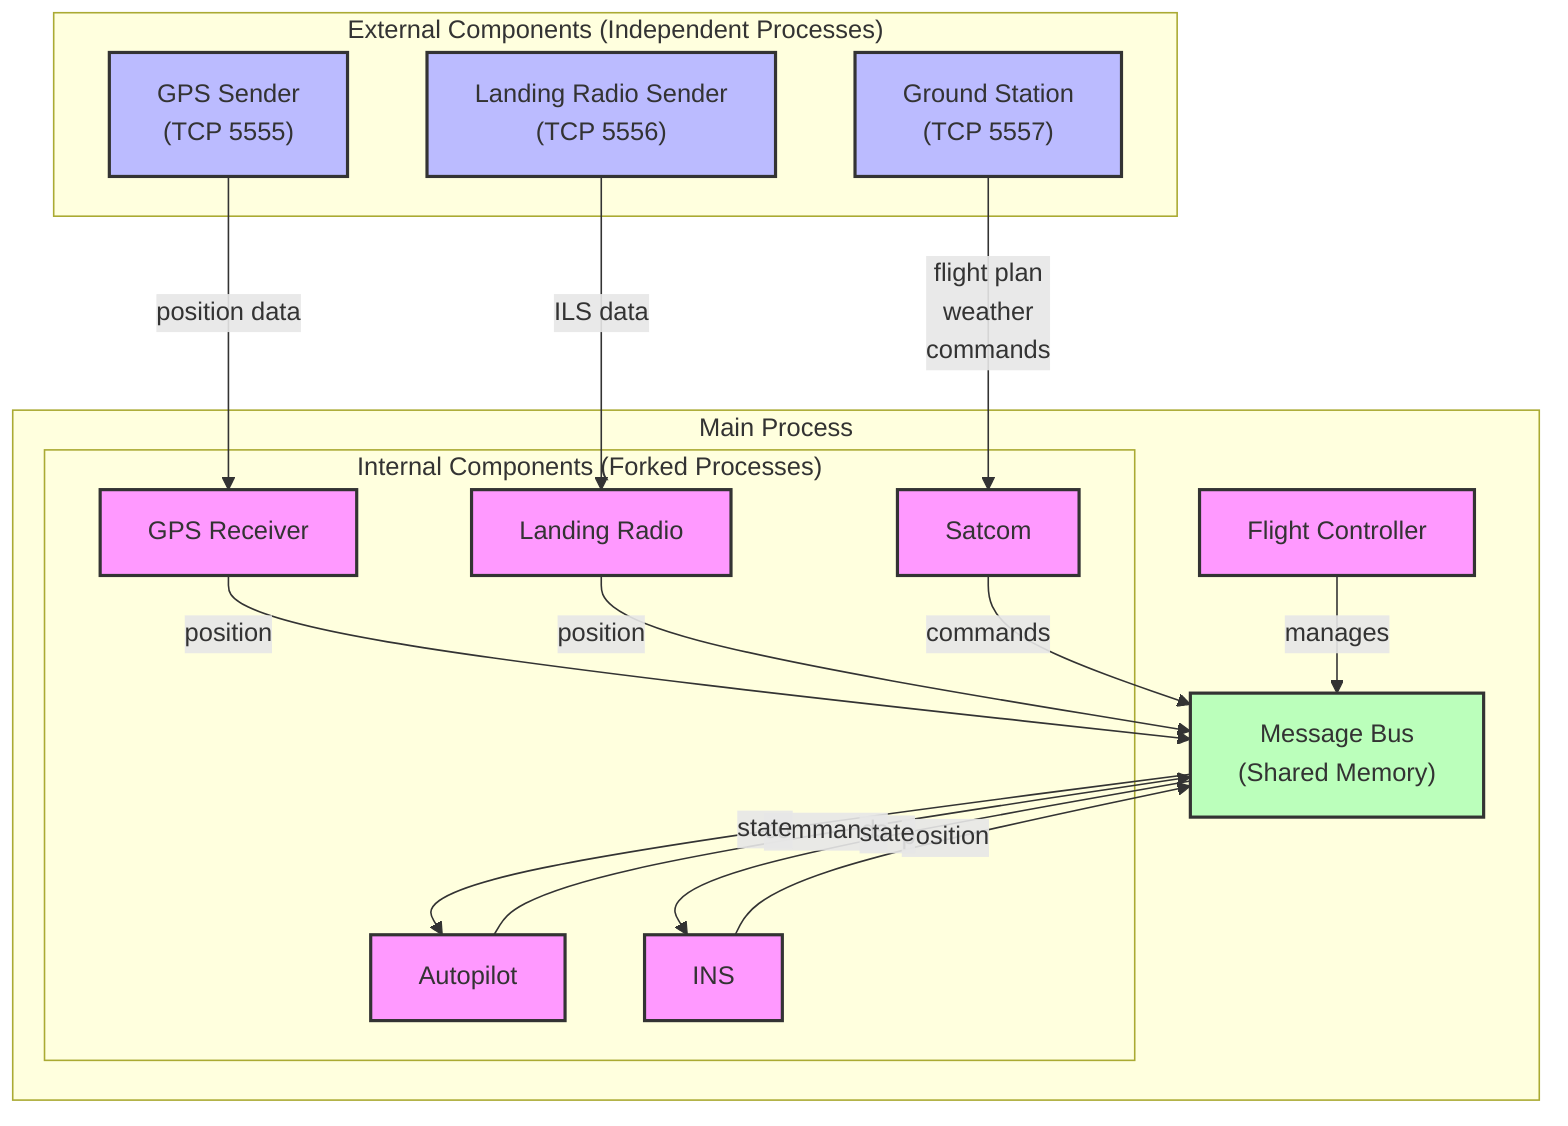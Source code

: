 graph TB
    subgraph External ["External Components (Independent Processes)"]
        GPS_S["GPS Sender\n(TCP 5555)"]
        LR_S["Landing Radio Sender\n(TCP 5556)"]
        SAT_S["Ground Station\n(TCP 5557)"]
    end

    subgraph Main ["Main Process"]
        FC["Flight Controller"]
        BUS["Message Bus\n(Shared Memory)"]
        FC -->|manages| BUS
        
        subgraph Components ["Internal Components (Forked Processes)"]
            AP["Autopilot"]
            GPS["GPS Receiver"]
            INS["INS"]
            LR["Landing Radio"]
            SAT["Satcom"]
        end

        GPS -->|position| BUS
        INS -->|position| BUS
        LR -->|position| BUS
        SAT -->|commands| BUS
        AP -->|commands| BUS
        BUS -->|state| AP
        BUS -->|state| INS
    end

    GPS_S -->|"position data"| GPS
    LR_S -->|"ILS data"| LR
    SAT_S -->|"flight plan\nweather\ncommands"| SAT

    classDef process fill:#f9f,stroke:#333,stroke-width:2px;
    classDef external fill:#bbf,stroke:#333,stroke-width:2px;
    classDef bus fill:#bfb,stroke:#333,stroke-width:2px;
    
    class GPS_S,LR_S,SAT_S external;
    class FC,AP,GPS,INS,LR,SAT process;
    class BUS bus;
